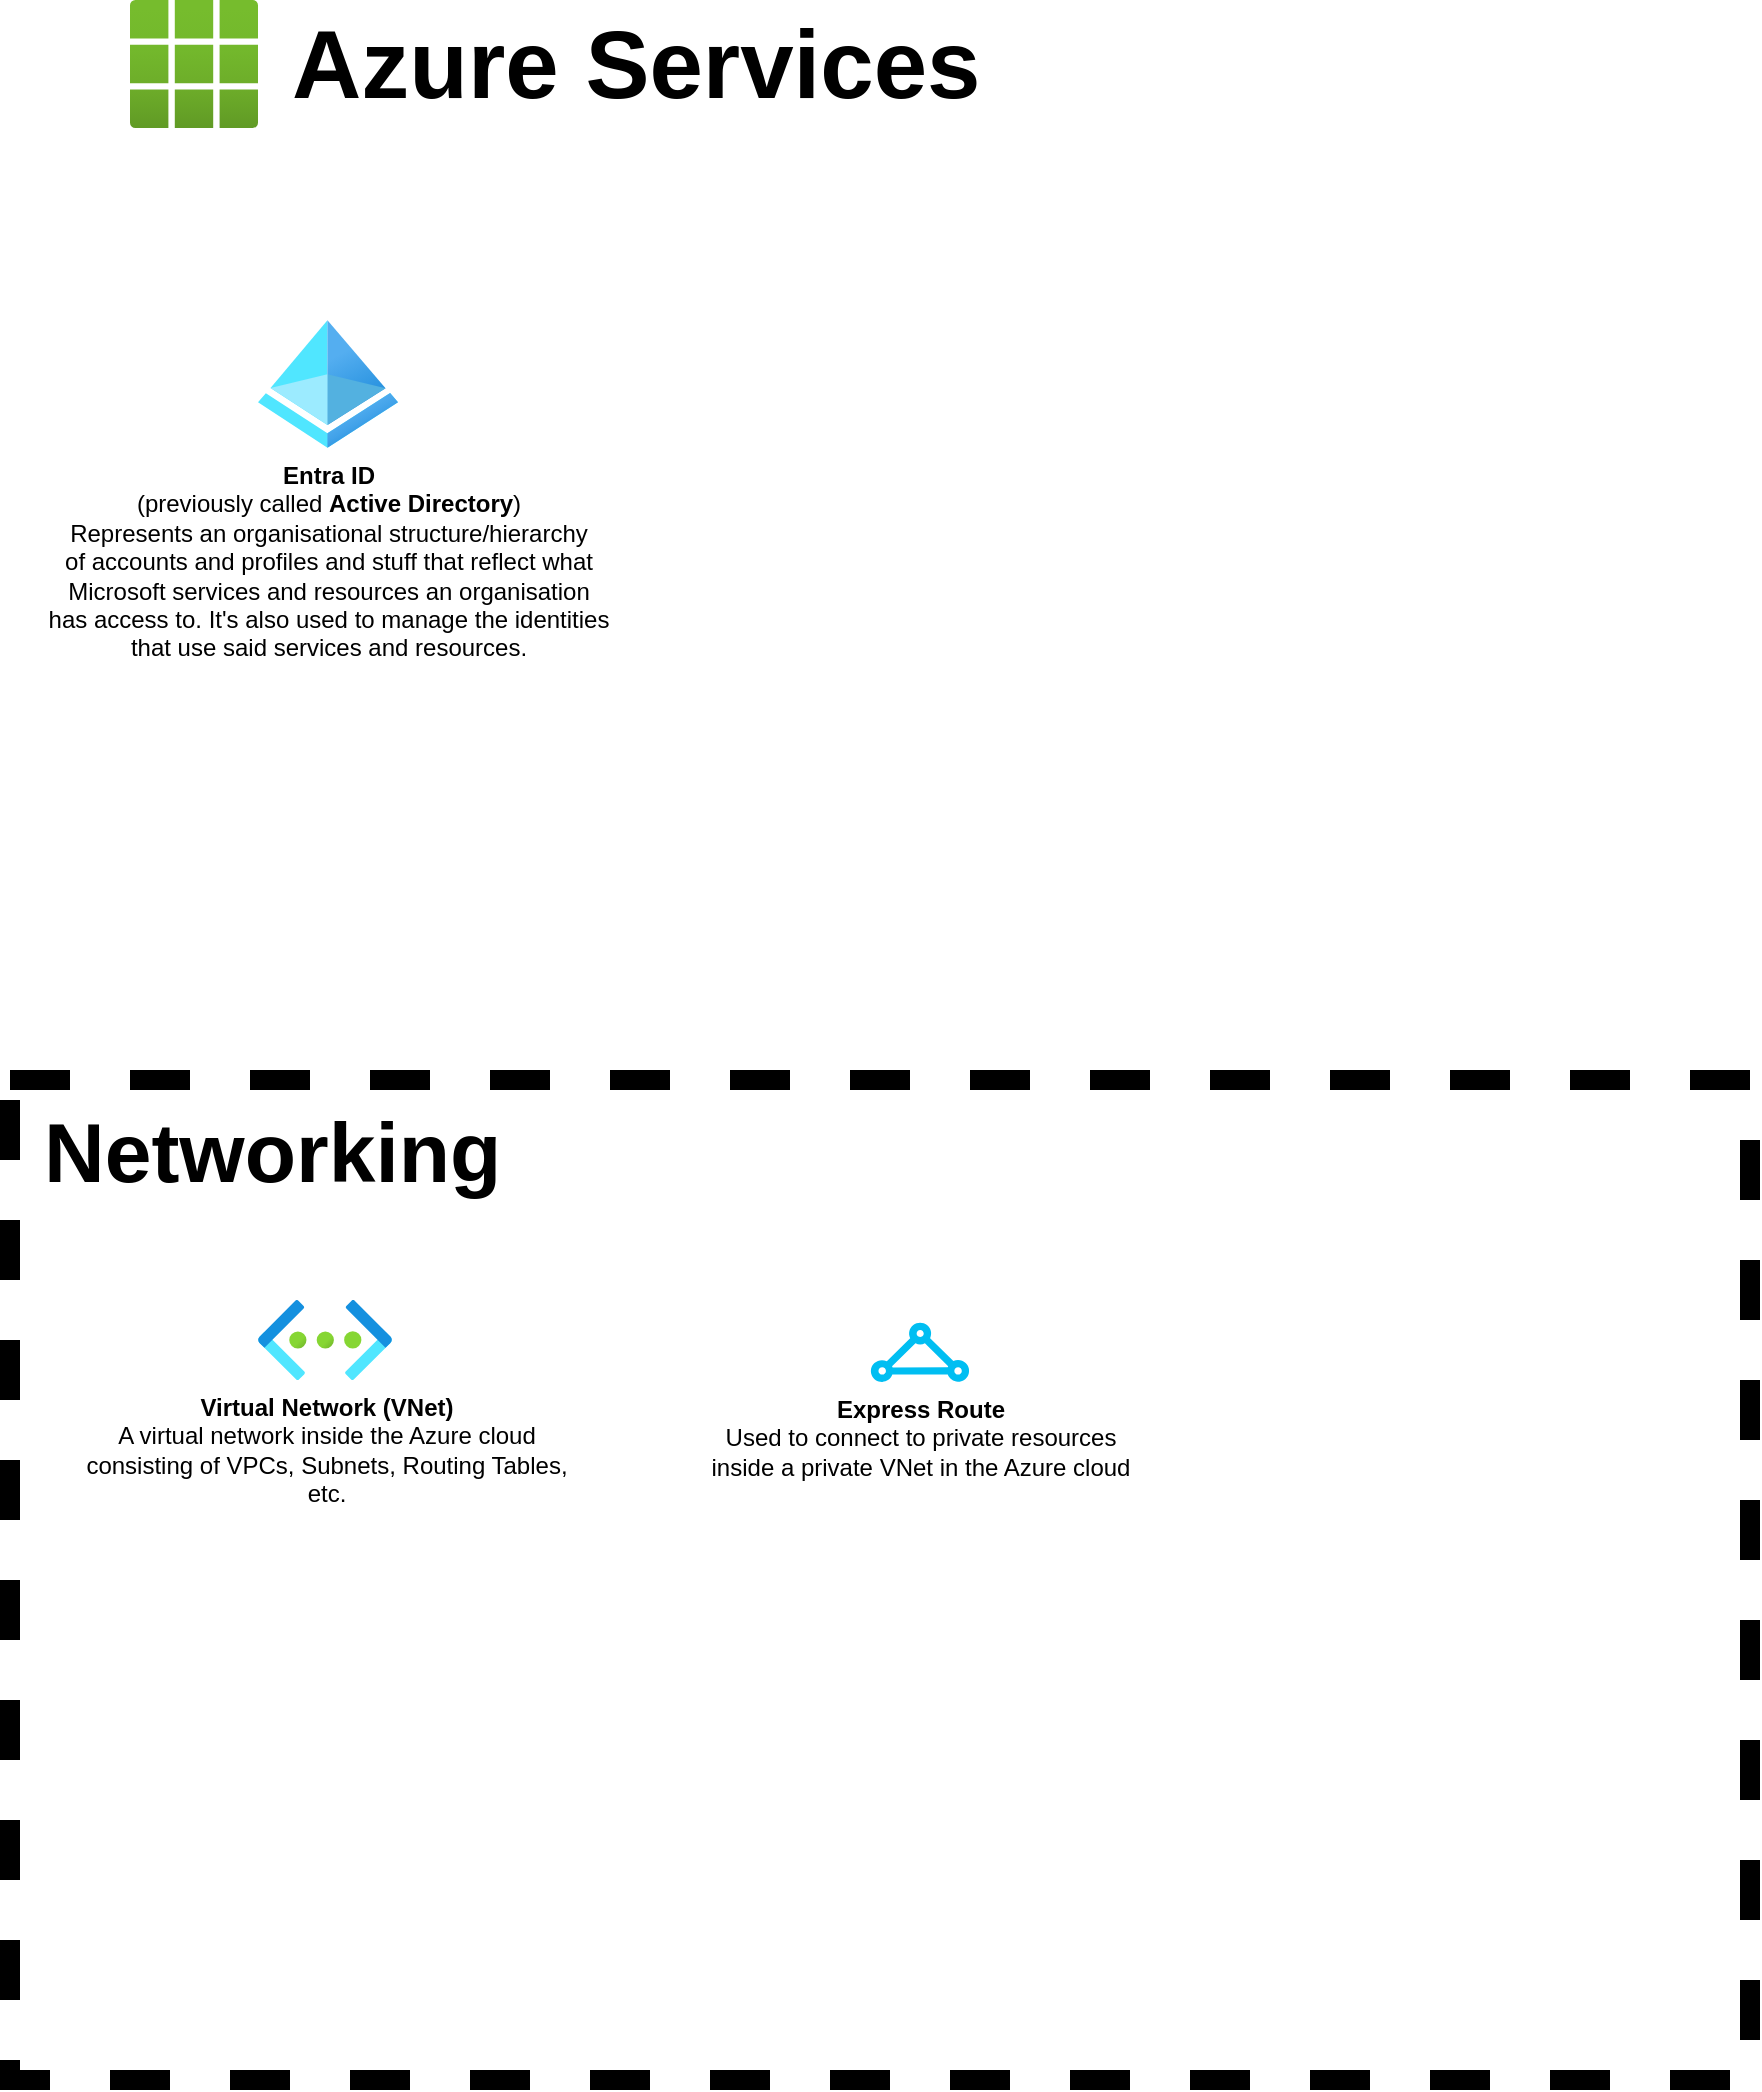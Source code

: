 <mxfile version="27.2.0">
  <diagram name="Page-1" id="OWnOA-4le9mlDL9KDDg-">
    <mxGraphModel dx="1285" dy="1215" grid="1" gridSize="10" guides="1" tooltips="1" connect="1" arrows="1" fold="1" page="0" pageScale="1" pageWidth="4681" pageHeight="3300" math="0" shadow="0">
      <root>
        <mxCell id="0" />
        <mxCell id="1" parent="0" />
        <mxCell id="vcTekkizNSYmiupQggr4-2" value="&lt;b&gt;Azure Services&lt;/b&gt;" style="image;aspect=fixed;html=1;points=[];align=left;fontSize=48;image=img/lib/azure2/general/All_Resources.svg;labelPosition=right;verticalLabelPosition=middle;verticalAlign=middle;spacingLeft=15;" vertex="1" parent="1">
          <mxGeometry x="80" y="80" width="64" height="64" as="geometry" />
        </mxCell>
        <mxCell id="vcTekkizNSYmiupQggr4-4" value="Entra ID&lt;div&gt;&lt;span style=&quot;font-weight: normal;&quot;&gt;(previously called &lt;/span&gt;Active Directory&lt;span style=&quot;font-weight: normal;&quot;&gt;)&lt;/span&gt;&lt;/div&gt;&lt;div&gt;&lt;span style=&quot;font-weight: normal;&quot;&gt;Represents an organisational structure/hierarchy&lt;/span&gt;&lt;/div&gt;&lt;div&gt;&lt;span style=&quot;font-weight: 400;&quot;&gt;of accounts and profiles and stuff that reflect what&lt;/span&gt;&lt;/div&gt;&lt;div&gt;&lt;span style=&quot;font-weight: 400;&quot;&gt;Microsoft services and resources an organisation&lt;/span&gt;&lt;/div&gt;&lt;div&gt;&lt;span style=&quot;font-weight: 400;&quot;&gt;has access to. It&#39;s also used to manage the identities&lt;/span&gt;&lt;/div&gt;&lt;div&gt;&lt;span style=&quot;font-weight: 400;&quot;&gt;that use said services and resources.&lt;/span&gt;&lt;/div&gt;" style="image;aspect=fixed;html=1;points=[];align=center;fontSize=12;image=img/lib/azure2/identity/Azure_Active_Directory.svg;fontStyle=1" vertex="1" parent="1">
          <mxGeometry x="144" y="240" width="70" height="64" as="geometry" />
        </mxCell>
        <mxCell id="vcTekkizNSYmiupQggr4-72" value="Networking" style="rounded=0;whiteSpace=wrap;html=1;fontColor=default;fillColor=none;dashed=1;strokeWidth=10;verticalAlign=top;align=left;spacingLeft=15;spacingTop=5;fontStyle=1;fontSize=42;" vertex="1" parent="1">
          <mxGeometry x="20" y="620" width="870" height="500" as="geometry" />
        </mxCell>
        <mxCell id="vcTekkizNSYmiupQggr4-73" value="Virtual Network (VNet)&lt;div&gt;&lt;span style=&quot;font-weight: normal;&quot;&gt;A virtual network inside the Azure cloud&lt;/span&gt;&lt;/div&gt;&lt;div&gt;&lt;span style=&quot;font-weight: normal;&quot;&gt;consisting of VPCs, Subnets, Routing Tables,&lt;/span&gt;&lt;/div&gt;&lt;div&gt;&lt;span style=&quot;font-weight: normal;&quot;&gt;etc.&lt;/span&gt;&lt;/div&gt;" style="image;aspect=fixed;html=1;points=[];align=center;fontSize=12;image=img/lib/azure2/networking/Virtual_Networks.svg;fontStyle=1" vertex="1" parent="1">
          <mxGeometry x="144" y="730" width="67" height="40" as="geometry" />
        </mxCell>
        <mxCell id="vcTekkizNSYmiupQggr4-74" value="Express Route&lt;div&gt;&lt;span style=&quot;font-weight: normal;&quot;&gt;Used to connect to private resources&lt;/span&gt;&lt;/div&gt;&lt;div&gt;&lt;span style=&quot;font-weight: normal;&quot;&gt;inside a private VNet in the Azure cloud&lt;/span&gt;&lt;/div&gt;" style="verticalLabelPosition=bottom;html=1;verticalAlign=top;align=center;strokeColor=none;fillColor=#00BEF2;shape=mxgraph.azure.express_route;pointerEvents=1;fontStyle=1" vertex="1" parent="1">
          <mxGeometry x="450" y="741" width="50" height="30" as="geometry" />
        </mxCell>
      </root>
    </mxGraphModel>
  </diagram>
</mxfile>
